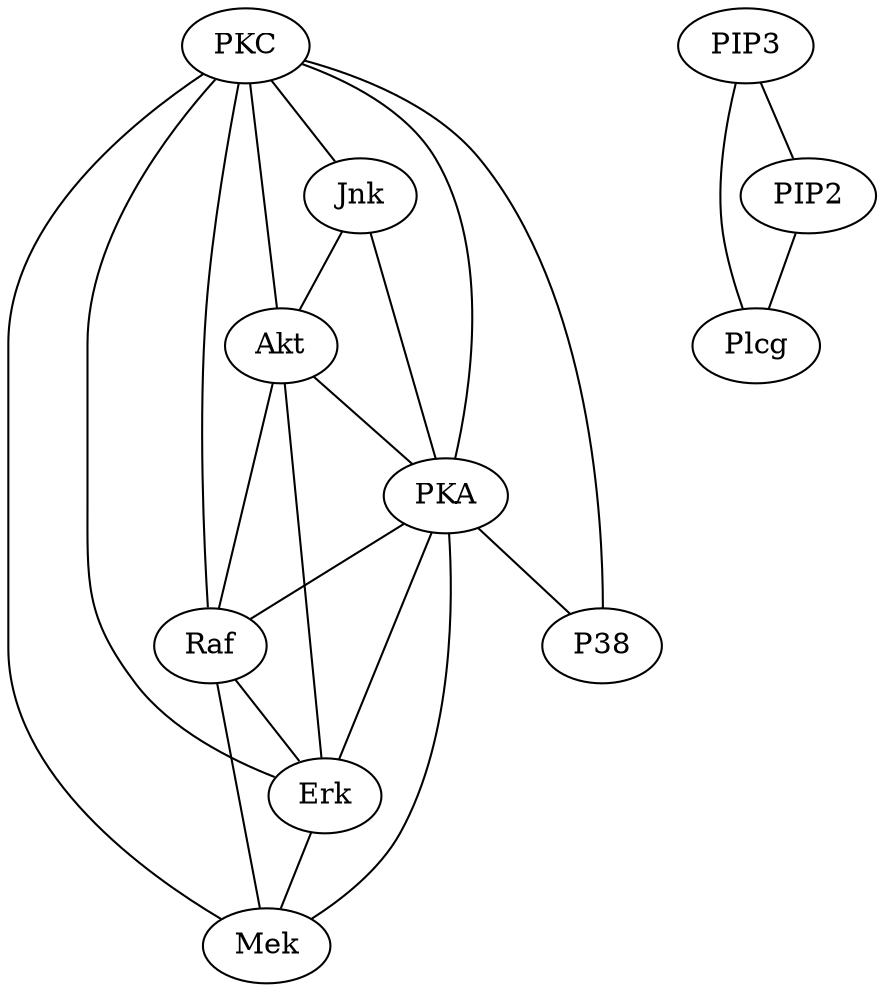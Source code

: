 digraph G {
    "PKC" -> "Mek" [dir = none];
    "Raf" -> "Mek" [dir = none];
    "Akt" -> "Erk" [dir = none];
    "PKA" -> "P38" [dir = none];
    "Jnk" -> "Akt" [dir = none];
    "PKC" -> "Erk" [dir = none];
    "PKC" -> "Jnk" [dir = none];
    "Erk" -> "Mek" [dir = none];
    "PKC" -> "Akt" [dir = none];
    "Akt" -> "PKA" [dir = none];
    "PKC" -> "P38" [dir = none];
    "PIP3" -> "Plcg" [dir = none];
    "PKA" -> "Erk" [dir = none];
    "PKA" -> "Mek" [dir = none];
    "Akt" -> "Raf" [dir = none];
    "PIP3" -> "PIP2" [dir = none];
    "PIP2" -> "Plcg" [dir = none];
    "PKC" -> "PKA" [dir = none];
    "Jnk" -> "PKA" [dir = none];
    "PKC" -> "Raf" [dir = none];
    "PKA" -> "Raf" [dir = none];
    "Raf" -> "Erk" [dir = none];
}
